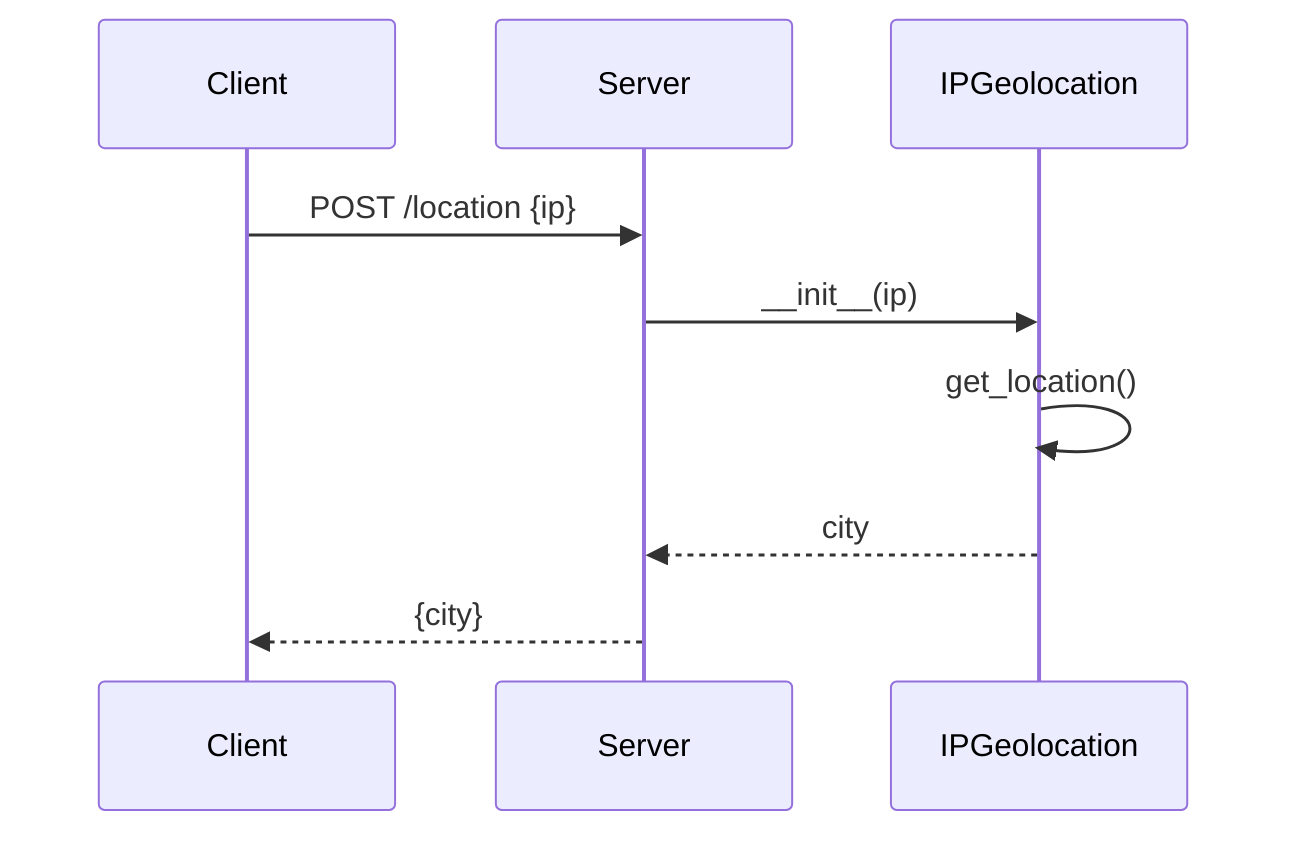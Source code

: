 sequenceDiagram
    participant C as Client
    participant S as Server
    participant I as IPGeolocation
    C->>S: POST /location {ip}
    S->>I: __init__(ip)
    I->>I: get_location()
    I-->>S: city
    S-->>C: {city}